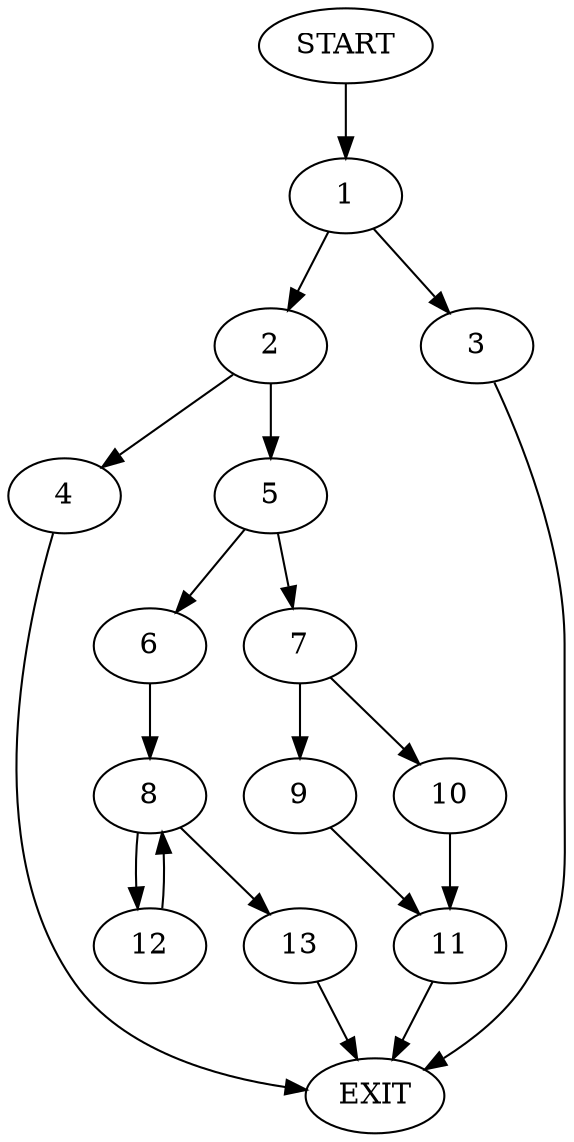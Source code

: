 digraph {
0 [label="START"]
14 [label="EXIT"]
0 -> 1
1 -> 2
1 -> 3
3 -> 14
2 -> 4
2 -> 5
4 -> 14
5 -> 6
5 -> 7
6 -> 8
7 -> 9
7 -> 10
9 -> 11
10 -> 11
11 -> 14
8 -> 12
8 -> 13
12 -> 8
13 -> 14
}
